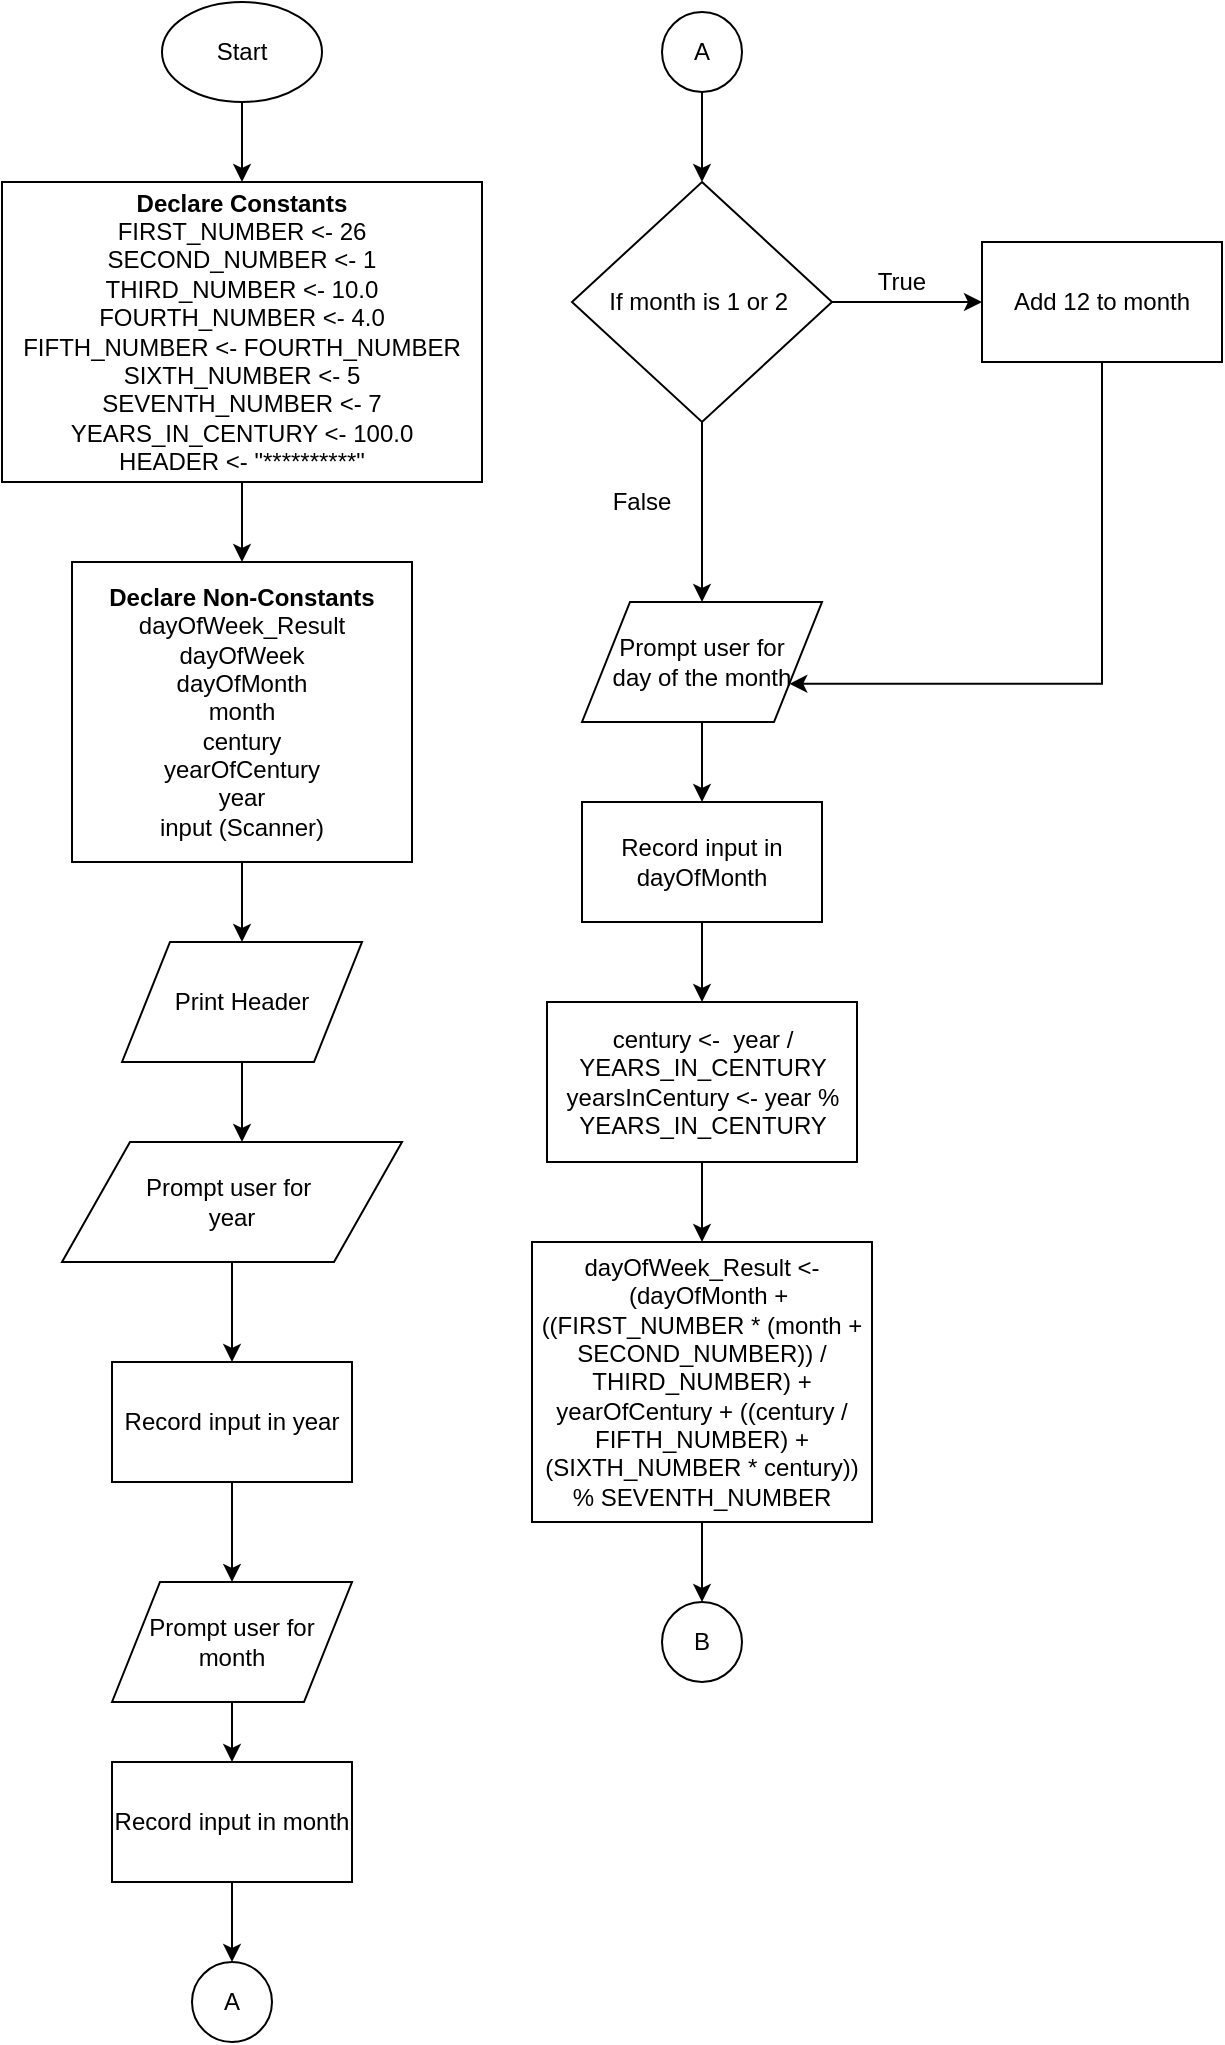 <mxfile version="12.5.3" type="device"><diagram id="5c5bkt9-iO3V5SCroNdA" name="Page-1"><mxGraphModel dx="1086" dy="806" grid="1" gridSize="10" guides="1" tooltips="1" connect="1" arrows="1" fold="1" page="1" pageScale="1" pageWidth="850" pageHeight="1100" math="0" shadow="0"><root><mxCell id="0"/><mxCell id="1" parent="0"/><mxCell id="jW6qi6dxb-Pto3dPHEgD-2" style="edgeStyle=orthogonalEdgeStyle;rounded=0;orthogonalLoop=1;jettySize=auto;html=1;" edge="1" parent="1" source="jW6qi6dxb-Pto3dPHEgD-1"><mxGeometry relative="1" as="geometry"><mxPoint x="130" y="150" as="targetPoint"/></mxGeometry></mxCell><mxCell id="jW6qi6dxb-Pto3dPHEgD-1" value="Start" style="ellipse;whiteSpace=wrap;html=1;" vertex="1" parent="1"><mxGeometry x="90" y="60" width="80" height="50" as="geometry"/></mxCell><mxCell id="jW6qi6dxb-Pto3dPHEgD-4" style="edgeStyle=orthogonalEdgeStyle;rounded=0;orthogonalLoop=1;jettySize=auto;html=1;" edge="1" parent="1" source="jW6qi6dxb-Pto3dPHEgD-3"><mxGeometry relative="1" as="geometry"><mxPoint x="130" y="340" as="targetPoint"/></mxGeometry></mxCell><mxCell id="jW6qi6dxb-Pto3dPHEgD-3" value="&lt;b&gt;Declare Constants&lt;br&gt;&lt;/b&gt;FIRST_NUMBER &amp;lt;- 26&lt;br&gt;SECOND_NUMBER &amp;lt;- 1&lt;br&gt;THIRD_NUMBER &amp;lt;- 10.0&lt;br&gt;FOURTH_NUMBER &amp;lt;- 4.0&lt;br&gt;FIFTH_NUMBER &amp;lt;- FOURTH_NUMBER&lt;br&gt;SIXTH_NUMBER &amp;lt;- 5&lt;br&gt;SEVENTH_NUMBER &amp;lt;- 7&lt;br&gt;YEARS_IN_CENTURY &amp;lt;- 100.0&lt;br&gt;HEADER &amp;lt;- &quot;**********&quot;" style="rounded=0;whiteSpace=wrap;html=1;" vertex="1" parent="1"><mxGeometry x="10" y="150" width="240" height="150" as="geometry"/></mxCell><mxCell id="jW6qi6dxb-Pto3dPHEgD-6" style="edgeStyle=orthogonalEdgeStyle;rounded=0;orthogonalLoop=1;jettySize=auto;html=1;" edge="1" parent="1" source="jW6qi6dxb-Pto3dPHEgD-5"><mxGeometry relative="1" as="geometry"><mxPoint x="130" y="530" as="targetPoint"/></mxGeometry></mxCell><mxCell id="jW6qi6dxb-Pto3dPHEgD-5" value="&lt;b&gt;Declare Non-Constants&lt;/b&gt;&lt;br&gt;dayOfWeek_Result&lt;br&gt;dayOfWeek&lt;br&gt;dayOfMonth&lt;br&gt;month&lt;br&gt;century&lt;br&gt;yearOfCentury&lt;br&gt;year&lt;br&gt;input (Scanner)" style="rounded=0;whiteSpace=wrap;html=1;" vertex="1" parent="1"><mxGeometry x="45" y="340" width="170" height="150" as="geometry"/></mxCell><mxCell id="jW6qi6dxb-Pto3dPHEgD-8" style="edgeStyle=orthogonalEdgeStyle;rounded=0;orthogonalLoop=1;jettySize=auto;html=1;" edge="1" parent="1" source="jW6qi6dxb-Pto3dPHEgD-7"><mxGeometry relative="1" as="geometry"><mxPoint x="130" y="630" as="targetPoint"/></mxGeometry></mxCell><mxCell id="jW6qi6dxb-Pto3dPHEgD-7" value="Print Header" style="shape=parallelogram;perimeter=parallelogramPerimeter;whiteSpace=wrap;html=1;" vertex="1" parent="1"><mxGeometry x="70" y="530" width="120" height="60" as="geometry"/></mxCell><mxCell id="jW6qi6dxb-Pto3dPHEgD-13" style="edgeStyle=orthogonalEdgeStyle;rounded=0;orthogonalLoop=1;jettySize=auto;html=1;" edge="1" parent="1" source="jW6qi6dxb-Pto3dPHEgD-11"><mxGeometry relative="1" as="geometry"><mxPoint x="125" y="740" as="targetPoint"/></mxGeometry></mxCell><mxCell id="jW6qi6dxb-Pto3dPHEgD-11" value="Prompt user for&amp;nbsp;&lt;br&gt;year" style="shape=parallelogram;perimeter=parallelogramPerimeter;whiteSpace=wrap;html=1;" vertex="1" parent="1"><mxGeometry x="40" y="630" width="170" height="60" as="geometry"/></mxCell><mxCell id="jW6qi6dxb-Pto3dPHEgD-15" style="edgeStyle=orthogonalEdgeStyle;rounded=0;orthogonalLoop=1;jettySize=auto;html=1;" edge="1" parent="1" source="jW6qi6dxb-Pto3dPHEgD-14"><mxGeometry relative="1" as="geometry"><mxPoint x="125" y="850" as="targetPoint"/></mxGeometry></mxCell><mxCell id="jW6qi6dxb-Pto3dPHEgD-14" value="Record input in year" style="rounded=0;whiteSpace=wrap;html=1;" vertex="1" parent="1"><mxGeometry x="65" y="740" width="120" height="60" as="geometry"/></mxCell><mxCell id="jW6qi6dxb-Pto3dPHEgD-17" style="edgeStyle=orthogonalEdgeStyle;rounded=0;orthogonalLoop=1;jettySize=auto;html=1;" edge="1" parent="1" source="jW6qi6dxb-Pto3dPHEgD-16"><mxGeometry relative="1" as="geometry"><mxPoint x="125" y="940" as="targetPoint"/></mxGeometry></mxCell><mxCell id="jW6qi6dxb-Pto3dPHEgD-16" value="Prompt user for&lt;br&gt;month" style="shape=parallelogram;perimeter=parallelogramPerimeter;whiteSpace=wrap;html=1;" vertex="1" parent="1"><mxGeometry x="65" y="850" width="120" height="60" as="geometry"/></mxCell><mxCell id="jW6qi6dxb-Pto3dPHEgD-19" style="edgeStyle=orthogonalEdgeStyle;rounded=0;orthogonalLoop=1;jettySize=auto;html=1;" edge="1" parent="1" source="jW6qi6dxb-Pto3dPHEgD-18"><mxGeometry relative="1" as="geometry"><mxPoint x="125" y="1040" as="targetPoint"/></mxGeometry></mxCell><mxCell id="jW6qi6dxb-Pto3dPHEgD-18" value="Record input in month" style="rounded=0;whiteSpace=wrap;html=1;" vertex="1" parent="1"><mxGeometry x="65" y="940" width="120" height="60" as="geometry"/></mxCell><mxCell id="jW6qi6dxb-Pto3dPHEgD-20" value="A" style="ellipse;whiteSpace=wrap;html=1;aspect=fixed;" vertex="1" parent="1"><mxGeometry x="105" y="1040" width="40" height="40" as="geometry"/></mxCell><mxCell id="jW6qi6dxb-Pto3dPHEgD-22" style="edgeStyle=orthogonalEdgeStyle;rounded=0;orthogonalLoop=1;jettySize=auto;html=1;" edge="1" parent="1" source="jW6qi6dxb-Pto3dPHEgD-21"><mxGeometry relative="1" as="geometry"><mxPoint x="360" y="150" as="targetPoint"/></mxGeometry></mxCell><mxCell id="jW6qi6dxb-Pto3dPHEgD-21" value="A" style="ellipse;whiteSpace=wrap;html=1;aspect=fixed;" vertex="1" parent="1"><mxGeometry x="340" y="65" width="40" height="40" as="geometry"/></mxCell><mxCell id="jW6qi6dxb-Pto3dPHEgD-24" style="edgeStyle=orthogonalEdgeStyle;rounded=0;orthogonalLoop=1;jettySize=auto;html=1;" edge="1" parent="1" source="jW6qi6dxb-Pto3dPHEgD-23"><mxGeometry relative="1" as="geometry"><mxPoint x="500" y="210" as="targetPoint"/></mxGeometry></mxCell><mxCell id="jW6qi6dxb-Pto3dPHEgD-26" style="edgeStyle=orthogonalEdgeStyle;rounded=0;orthogonalLoop=1;jettySize=auto;html=1;" edge="1" parent="1" source="jW6qi6dxb-Pto3dPHEgD-23"><mxGeometry relative="1" as="geometry"><mxPoint x="360" y="360" as="targetPoint"/></mxGeometry></mxCell><mxCell id="jW6qi6dxb-Pto3dPHEgD-23" value="If month is 1 or 2&amp;nbsp;" style="rhombus;whiteSpace=wrap;html=1;" vertex="1" parent="1"><mxGeometry x="295" y="150" width="130" height="120" as="geometry"/></mxCell><mxCell id="jW6qi6dxb-Pto3dPHEgD-25" value="True" style="text;html=1;strokeColor=none;fillColor=none;align=center;verticalAlign=middle;whiteSpace=wrap;rounded=0;" vertex="1" parent="1"><mxGeometry x="440" y="190" width="40" height="20" as="geometry"/></mxCell><mxCell id="jW6qi6dxb-Pto3dPHEgD-27" value="False" style="text;html=1;strokeColor=none;fillColor=none;align=center;verticalAlign=middle;whiteSpace=wrap;rounded=0;" vertex="1" parent="1"><mxGeometry x="310" y="300" width="40" height="20" as="geometry"/></mxCell><mxCell id="jW6qi6dxb-Pto3dPHEgD-30" style="edgeStyle=orthogonalEdgeStyle;rounded=0;orthogonalLoop=1;jettySize=auto;html=1;entryX=1;entryY=0.75;entryDx=0;entryDy=0;" edge="1" parent="1" source="jW6qi6dxb-Pto3dPHEgD-28" target="jW6qi6dxb-Pto3dPHEgD-29"><mxGeometry relative="1" as="geometry"><mxPoint x="560" y="410" as="targetPoint"/><Array as="points"><mxPoint x="560" y="401"/></Array></mxGeometry></mxCell><mxCell id="jW6qi6dxb-Pto3dPHEgD-28" value="Add 12 to month" style="rounded=0;whiteSpace=wrap;html=1;" vertex="1" parent="1"><mxGeometry x="500" y="180" width="120" height="60" as="geometry"/></mxCell><mxCell id="jW6qi6dxb-Pto3dPHEgD-31" style="edgeStyle=orthogonalEdgeStyle;rounded=0;orthogonalLoop=1;jettySize=auto;html=1;" edge="1" parent="1" source="jW6qi6dxb-Pto3dPHEgD-29"><mxGeometry relative="1" as="geometry"><mxPoint x="360" y="460" as="targetPoint"/></mxGeometry></mxCell><mxCell id="jW6qi6dxb-Pto3dPHEgD-29" value="Prompt user for&lt;br&gt;day of the month" style="shape=parallelogram;perimeter=parallelogramPerimeter;whiteSpace=wrap;html=1;" vertex="1" parent="1"><mxGeometry x="300" y="360" width="120" height="60" as="geometry"/></mxCell><mxCell id="jW6qi6dxb-Pto3dPHEgD-33" style="edgeStyle=orthogonalEdgeStyle;rounded=0;orthogonalLoop=1;jettySize=auto;html=1;" edge="1" parent="1" source="jW6qi6dxb-Pto3dPHEgD-32"><mxGeometry relative="1" as="geometry"><mxPoint x="360" y="560" as="targetPoint"/></mxGeometry></mxCell><mxCell id="jW6qi6dxb-Pto3dPHEgD-32" value="Record input in dayOfMonth" style="rounded=0;whiteSpace=wrap;html=1;" vertex="1" parent="1"><mxGeometry x="300" y="460" width="120" height="60" as="geometry"/></mxCell><mxCell id="jW6qi6dxb-Pto3dPHEgD-35" style="edgeStyle=orthogonalEdgeStyle;rounded=0;orthogonalLoop=1;jettySize=auto;html=1;" edge="1" parent="1" source="jW6qi6dxb-Pto3dPHEgD-34"><mxGeometry relative="1" as="geometry"><mxPoint x="360" y="680" as="targetPoint"/></mxGeometry></mxCell><mxCell id="jW6qi6dxb-Pto3dPHEgD-34" value="century &amp;lt;-&amp;nbsp; year / YEARS_IN_CENTURY&lt;br&gt;yearsInCentury &amp;lt;- year % YEARS_IN_CENTURY" style="rounded=0;whiteSpace=wrap;html=1;" vertex="1" parent="1"><mxGeometry x="282.5" y="560" width="155" height="80" as="geometry"/></mxCell><mxCell id="jW6qi6dxb-Pto3dPHEgD-37" style="edgeStyle=orthogonalEdgeStyle;rounded=0;orthogonalLoop=1;jettySize=auto;html=1;" edge="1" parent="1" source="jW6qi6dxb-Pto3dPHEgD-36"><mxGeometry relative="1" as="geometry"><mxPoint x="360" y="860" as="targetPoint"/></mxGeometry></mxCell><mxCell id="jW6qi6dxb-Pto3dPHEgD-36" value="dayOfWeek_Result &amp;lt;-&amp;nbsp;&amp;nbsp;(dayOfMonth + ((FIRST_NUMBER * (month + SECOND_NUMBER)) / THIRD_NUMBER) + yearOfCentury + ((century / FIFTH_NUMBER) + (SIXTH_NUMBER * century)) % SEVENTH_NUMBER" style="rounded=0;whiteSpace=wrap;html=1;" vertex="1" parent="1"><mxGeometry x="275" y="680" width="170" height="140" as="geometry"/></mxCell><mxCell id="jW6qi6dxb-Pto3dPHEgD-38" value="B" style="ellipse;whiteSpace=wrap;html=1;aspect=fixed;" vertex="1" parent="1"><mxGeometry x="340" y="860" width="40" height="40" as="geometry"/></mxCell></root></mxGraphModel></diagram></mxfile>